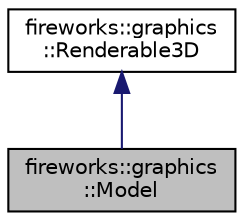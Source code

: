 digraph "fireworks::graphics::Model"
{
 // LATEX_PDF_SIZE
  edge [fontname="Helvetica",fontsize="10",labelfontname="Helvetica",labelfontsize="10"];
  node [fontname="Helvetica",fontsize="10",shape=record];
  Node1 [label="fireworks::graphics\l::Model",height=0.2,width=0.4,color="black", fillcolor="grey75", style="filled", fontcolor="black",tooltip="A 3D model object loaded externally."];
  Node2 -> Node1 [dir="back",color="midnightblue",fontsize="10",style="solid",fontname="Helvetica"];
  Node2 [label="fireworks::graphics\l::Renderable3D",height=0.2,width=0.4,color="black", fillcolor="white", style="filled",URL="$classfireworks_1_1graphics_1_1_renderable3_d.html",tooltip="The Class responsible for drawing the basic 3D Renderable objects onto the screen."];
}
